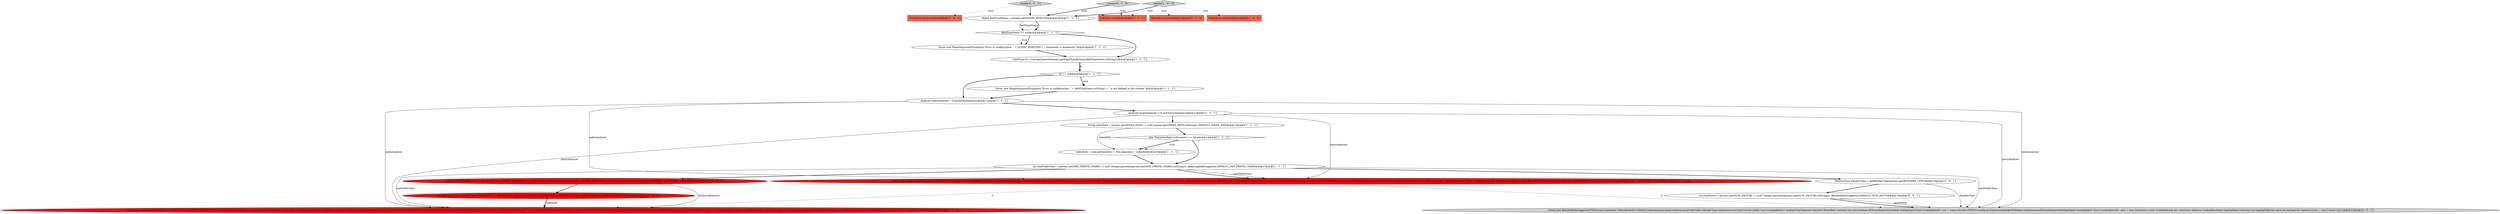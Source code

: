 digraph {
8 [style = filled, label = "SolrCore core@@@2@@@['1', '1', '1']", fillcolor = tomato, shape = box image = "AAA0AAABBB1BBB"];
13 [style = filled, label = "int minPrefixChars = params.get(MIN_PREFIX_CHARS) != null? Integer.parseInt(params.get(MIN_PREFIX_CHARS).toString()): AnalyzingInfixSuggester.DEFAULT_MIN_PREFIX_CHARS@@@17@@@['1', '1', '1']", fillcolor = white, shape = ellipse image = "AAA0AAABBB1BBB"];
16 [style = filled, label = "boolean allTermsRequired = params.get(ALL_TERMS_REQUIRED) != null? Boolean.getBoolean(params.get(ALL_TERMS_REQUIRED).toString()): AnalyzingInfixSuggester.DEFAULT_ALL_TERMS_REQUIRED@@@18@@@['0', '1', '0']", fillcolor = red, shape = ellipse image = "AAA1AAABBB2BBB"];
15 [style = filled, label = "String indexPath = params.get(INDEX_PATH) != null? params.get(INDEX_PATH).toString(): DEFAULT_INDEX_PATH@@@13@@@['1', '1', '1']", fillcolor = white, shape = ellipse image = "AAA0AAABBB1BBB"];
4 [style = filled, label = "NamedList params@@@2@@@['1', '0', '0']", fillcolor = tomato, shape = box image = "AAA0AAABBB1BBB"];
9 [style = filled, label = "Object fieldTypeName = params.get(QUERY_ANALYZER)@@@3@@@['1', '1', '1']", fillcolor = white, shape = ellipse image = "AAA0AAABBB1BBB"];
21 [style = filled, label = "NamedList params@@@2@@@['0', '0', '1']", fillcolor = tomato, shape = box image = "AAA0AAABBB3BBB"];
25 [style = filled, label = "create['0', '0', '1']", fillcolor = lightgray, shape = diamond image = "AAA0AAABBB3BBB"];
2 [style = filled, label = "throw new IllegalArgumentException(\"Error in configuration: \" + QUERY_ANALYZER + \" parameter is mandatory\")@@@5@@@['1', '1', '1']", fillcolor = white, shape = ellipse image = "AAA0AAABBB1BBB"];
6 [style = filled, label = "ft == null@@@8@@@['1', '1', '1']", fillcolor = white, shape = diamond image = "AAA0AAABBB1BBB"];
18 [style = filled, label = "NamedList params@@@2@@@['0', '1', '0']", fillcolor = tomato, shape = box image = "AAA0AAABBB2BBB"];
3 [style = filled, label = "Analyzer indexAnalyzer = ft.getIndexAnalyzer()@@@11@@@['1', '1', '1']", fillcolor = white, shape = ellipse image = "AAA0AAABBB1BBB"];
20 [style = filled, label = "boolean highlight = params.get(HIGHLIGHT) != null? Boolean.getBoolean(params.get(HIGHLIGHT).toString()): AnalyzingInfixSuggester.DEFAULT_HIGHLIGHT@@@19@@@['0', '1', '0']", fillcolor = red, shape = ellipse image = "AAA1AAABBB2BBB"];
14 [style = filled, label = "Analyzer queryAnalyzer = ft.getQueryAnalyzer()@@@12@@@['1', '1', '1']", fillcolor = white, shape = ellipse image = "AAA0AAABBB1BBB"];
17 [style = filled, label = "create['0', '1', '0']", fillcolor = lightgray, shape = diamond image = "AAA0AAABBB2BBB"];
23 [style = filled, label = "BlenderType blenderType = getBlenderType(params.get(BLENDER_TYPE))@@@18@@@['0', '0', '1']", fillcolor = white, shape = ellipse image = "AAA0AAABBB3BBB"];
5 [style = filled, label = "indexPath = core.getDataDir() + File.separator + indexPath@@@15@@@['1', '1', '1']", fillcolor = white, shape = ellipse image = "AAA0AAABBB1BBB"];
1 [style = filled, label = "fieldTypeName == null@@@4@@@['1', '1', '1']", fillcolor = white, shape = diamond image = "AAA0AAABBB1BBB"];
7 [style = filled, label = "create['1', '0', '0']", fillcolor = lightgray, shape = diamond image = "AAA0AAABBB1BBB"];
0 [style = filled, label = "return new AnalyzingInfixSuggester(FSDirectory.open(new File(indexPath).toPath()),indexAnalyzer,queryAnalyzer,minPrefixChars,true){@Override public List<LookupResult> lookup(CharSequence key,Set<BytesRef> contexts,int num,boolean allTermsRequired,boolean doHighlight){List<LookupResult> res = super.edu.fdu.CPPDG.tinypdg.pe.ExpressionInfo@d5d77akeycontextsnumallTermsRequireddoHighlightif (doHighlight) {List<LookupResult> res2 = new ArrayList<>()for (LookupResult hit : res){res2.add(new LookupResult(hit.highlightKey.toString(),hit.highlightKey,hit.value,hit.payload,hit.contexts))}res = res2}return res}}@@@19@@@['1', '0', '0']", fillcolor = red, shape = ellipse image = "AAA1AAABBB1BBB"];
19 [style = filled, label = "return new AnalyzingInfixSuggester(FSDirectory.open(new File(indexPath).toPath()),indexAnalyzer,queryAnalyzer,minPrefixChars,true,allTermsRequired,highlight){@Override public List<LookupResult> lookup(CharSequence key,Set<BytesRef> contexts,int num,boolean allTermsRequired,boolean doHighlight){List<LookupResult> res = super.edu.fdu.CPPDG.tinypdg.pe.ExpressionInfo@d5d896keycontextsnumallTermsRequireddoHighlightif (doHighlight) {List<LookupResult> res2 = new ArrayList<>()for (LookupResult hit : res){res2.add(new LookupResult(hit.highlightKey.toString(),hit.highlightKey,hit.value,hit.payload,hit.contexts))}res = res2}return res}}@@@21@@@['0', '1', '0']", fillcolor = red, shape = ellipse image = "AAA1AAABBB2BBB"];
22 [style = filled, label = "return new BlendedInfixSuggester(FSDirectory.open(new File(indexPath).toPath()),indexAnalyzer,queryAnalyzer,minPrefixChars,blenderType,numFactor,true){@Override public List<LookupResult> lookup(CharSequence key,Set<BytesRef> contexts,int num,boolean allTermsRequired,boolean doHighlight){List<LookupResult> res = super.edu.fdu.CPPDG.tinypdg.pe.ExpressionInfo@d5d9a4keycontextsnumallTermsRequireddoHighlightif (doHighlight) {List<LookupResult> res2 = new ArrayList<>()for (LookupResult hit : res){res2.add(new LookupResult(hit.highlightKey.toString(),hit.highlightKey,hit.value,hit.payload,hit.contexts))}res = res2}return res}}@@@21@@@['0', '0', '1']", fillcolor = lightgray, shape = ellipse image = "AAA0AAABBB3BBB"];
10 [style = filled, label = "throw new IllegalArgumentException(\"Error in configuration: \" + fieldTypeName.toString() + \" is not defined in the schema\")@@@9@@@['1', '1', '1']", fillcolor = white, shape = ellipse image = "AAA0AAABBB1BBB"];
11 [style = filled, label = "FieldType ft = core.getLatestSchema().getFieldTypeByName(fieldTypeName.toString())@@@7@@@['1', '1', '1']", fillcolor = white, shape = ellipse image = "AAA0AAABBB1BBB"];
12 [style = filled, label = "new File(indexPath).isAbsolute() == false@@@14@@@['1', '1', '1']", fillcolor = white, shape = diamond image = "AAA0AAABBB1BBB"];
24 [style = filled, label = "int numFactor = params.get(NUM_FACTOR) != null? Integer.parseInt(params.get(NUM_FACTOR).toString()): BlendedInfixSuggester.DEFAULT_NUM_FACTOR@@@19@@@['0', '0', '1']", fillcolor = white, shape = ellipse image = "AAA0AAABBB3BBB"];
6->3 [style = bold, label=""];
12->5 [style = bold, label=""];
9->1 [style = solid, label="fieldTypeName"];
17->18 [style = dotted, label="true"];
0->19 [style = dashed, label="0"];
17->9 [style = bold, label=""];
11->6 [style = bold, label=""];
3->14 [style = bold, label=""];
25->9 [style = bold, label=""];
13->19 [style = solid, label="minPrefixChars"];
10->3 [style = bold, label=""];
13->22 [style = solid, label="minPrefixChars"];
20->19 [style = solid, label="highlight"];
11->6 [style = solid, label="ft"];
24->22 [style = bold, label=""];
23->22 [style = solid, label="blenderType"];
13->0 [style = solid, label="minPrefixChars"];
0->22 [style = dashed, label="0"];
13->16 [style = bold, label=""];
1->11 [style = bold, label=""];
16->19 [style = solid, label="allTermsRequired"];
24->22 [style = solid, label="numFactor"];
3->0 [style = solid, label="indexAnalyzer"];
7->9 [style = bold, label=""];
6->10 [style = dotted, label="true"];
12->13 [style = bold, label=""];
17->8 [style = dotted, label="true"];
23->24 [style = bold, label=""];
14->19 [style = solid, label="queryAnalyzer"];
3->22 [style = solid, label="indexAnalyzer"];
12->5 [style = dotted, label="true"];
14->0 [style = solid, label="queryAnalyzer"];
6->10 [style = bold, label=""];
5->13 [style = bold, label=""];
14->22 [style = solid, label="queryAnalyzer"];
7->4 [style = dotted, label="true"];
13->23 [style = bold, label=""];
15->5 [style = solid, label="indexPath"];
3->19 [style = solid, label="indexAnalyzer"];
1->2 [style = bold, label=""];
14->15 [style = bold, label=""];
15->12 [style = bold, label=""];
9->1 [style = bold, label=""];
20->19 [style = bold, label=""];
1->2 [style = dotted, label="true"];
16->20 [style = bold, label=""];
7->8 [style = dotted, label="true"];
2->11 [style = bold, label=""];
25->8 [style = dotted, label="true"];
25->21 [style = dotted, label="true"];
13->0 [style = bold, label=""];
}

